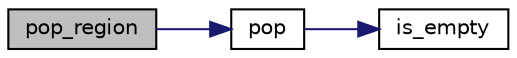 digraph "pop_region"
{
 // LATEX_PDF_SIZE
  edge [fontname="Helvetica",fontsize="10",labelfontname="Helvetica",labelfontsize="10"];
  node [fontname="Helvetica",fontsize="10",shape=record];
  rankdir="LR";
  Node1 [label="pop_region",height=0.2,width=0.4,color="black", fillcolor="grey75", style="filled", fontcolor="black",tooltip="Pops a region from the stack."];
  Node1 -> Node2 [color="midnightblue",fontsize="10",style="solid",fontname="Helvetica"];
  Node2 [label="pop",height=0.2,width=0.4,color="black", fillcolor="white", style="filled",URL="$d3/dbb/stack_8c.html#ab9b175f5ea01bed047c29bcdb935a111",tooltip="Pops a value from the stack."];
  Node2 -> Node3 [color="midnightblue",fontsize="10",style="solid",fontname="Helvetica"];
  Node3 [label="is_empty",height=0.2,width=0.4,color="black", fillcolor="white", style="filled",URL="$d3/dbb/stack_8c.html#aeda5460a4306b1c90f61ac5bf8ba49bc",tooltip="Checks if the stack is empty."];
}
